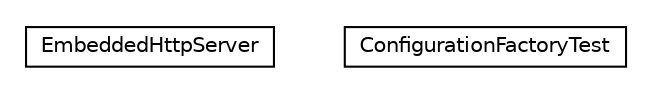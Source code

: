 #!/usr/local/bin/dot
#
# Class diagram 
# Generated by UMLGraph version R5_6_6-8-g8d7759 (http://www.umlgraph.org/)
#

digraph G {
	edge [fontname="Helvetica",fontsize=10,labelfontname="Helvetica",labelfontsize=10];
	node [fontname="Helvetica",fontsize=10,shape=plaintext];
	nodesep=0.25;
	ranksep=0.5;
	// org.dayatang.configuration.EmbeddedHttpServer
	c3166 [label=<<table title="org.dayatang.configuration.EmbeddedHttpServer" border="0" cellborder="1" cellspacing="0" cellpadding="2" port="p" href="./EmbeddedHttpServer.html">
		<tr><td><table border="0" cellspacing="0" cellpadding="1">
<tr><td align="center" balign="center"> EmbeddedHttpServer </td></tr>
		</table></td></tr>
		</table>>, URL="./EmbeddedHttpServer.html", fontname="Helvetica", fontcolor="black", fontsize=10.0];
	// org.dayatang.configuration.ConfigurationFactoryTest
	c3167 [label=<<table title="org.dayatang.configuration.ConfigurationFactoryTest" border="0" cellborder="1" cellspacing="0" cellpadding="2" port="p" href="./ConfigurationFactoryTest.html">
		<tr><td><table border="0" cellspacing="0" cellpadding="1">
<tr><td align="center" balign="center"> ConfigurationFactoryTest </td></tr>
		</table></td></tr>
		</table>>, URL="./ConfigurationFactoryTest.html", fontname="Helvetica", fontcolor="black", fontsize=10.0];
}

